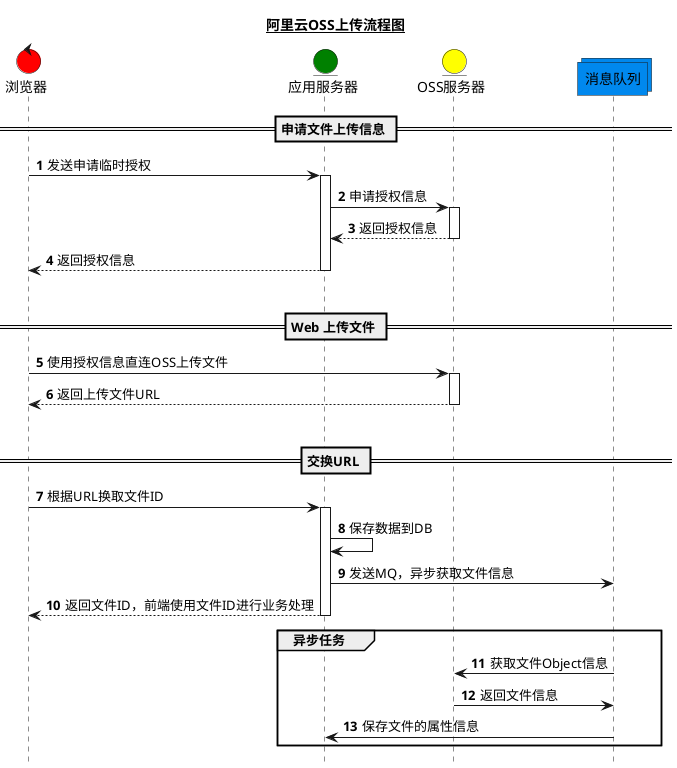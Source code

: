 @startuml
title __**阿里云OSS上传流程图**__

control 浏览器 AS  B #red
entity 应用服务器 AS  S #green
entity OSS服务器 AS OSS #yellow
collections 消息队列 AS MQ #0088EE

hide footbox

autonumber

== 申请文件上传信息 ==
B->S: 发送申请临时授权
activate S
S->OSS: 申请授权信息
activate OSS
OSS--> S: 返回授权信息
deactivate OSS
S--> B: 返回授权信息
deactivate S

|||

== Web 上传文件 ==
B->OSS: 使用授权信息直连OSS上传文件
activate OSS
OSS-->B: 返回上传文件URL
deactivate OSS



|||
== 交换URL ==
B->S: 根据URL换取文件ID
activate S
S->S: 保存数据到DB
S-> MQ: 发送MQ，异步获取文件信息
S-->B: 返回文件ID，前端使用文件ID进行业务处理
deactivate S


group 异步任务
MQ->OSS : 获取文件Object信息
OSS->MQ: 返回文件信息
MQ->S: 保存文件的属性信息
end
@enduml